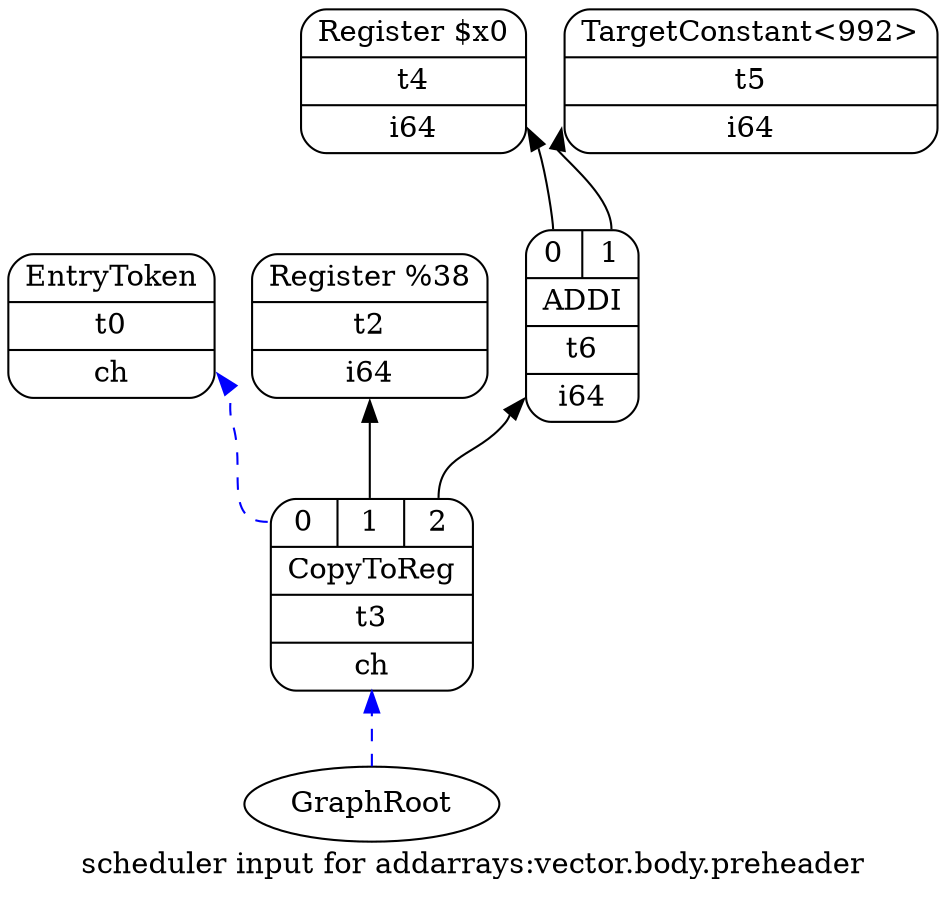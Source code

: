 digraph "scheduler input for addarrays:vector.body.preheader" {
	rankdir="BT";
	label="scheduler input for addarrays:vector.body.preheader";

	Node0x22e2ee8 [shape=record,shape=Mrecord,label="{EntryToken|t0|{<d0>ch}}"];
	Node0x23a6a78 [shape=record,shape=Mrecord,label="{Register %38|t2|{<d0>i64}}"];
	Node0x23ea698 [shape=record,shape=Mrecord,label="{{<s0>0|<s1>1|<s2>2}|CopyToReg|t3|{<d0>ch}}"];
	Node0x23ea698:s0 -> Node0x22e2ee8:d0[color=blue,style=dashed];
	Node0x23ea698:s1 -> Node0x23a6a78:d0;
	Node0x23ea698:s2 -> Node0x2395390:d0;
	Node0x2395738 [shape=record,shape=Mrecord,label="{Register $x0|t4|{<d0>i64}}"];
	Node0x23e8a20 [shape=record,shape=Mrecord,label="{TargetConstant\<992\>|t5|{<d0>i64}}"];
	Node0x2395390 [shape=record,shape=Mrecord,label="{{<s0>0|<s1>1}|ADDI|t6|{<d0>i64}}"];
	Node0x2395390:s0 -> Node0x2395738:d0;
	Node0x2395390:s1 -> Node0x23e8a20:d0;
	Node0x0[ plaintext=circle, label ="GraphRoot"];
	Node0x0 -> Node0x23ea698:d0[color=blue,style=dashed];
}
